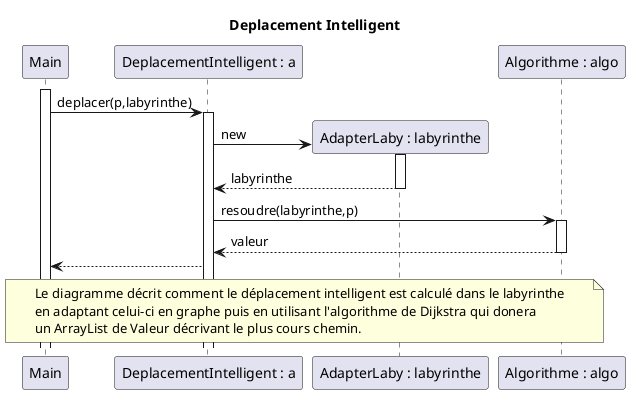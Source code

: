 @startuml
title : Deplacement Intelligent
participant Main
participant "DeplacementIntelligent : a" as DeplacementIntelligent
participant "AdapterLaby : labyrinthe" as AdapterLaby
participant "Algorithme : algo" as Algorithme
activate Main
Main -> DeplacementIntelligent : deplacer(p,labyrinthe)
activate DeplacementIntelligent
create AdapterLaby
DeplacementIntelligent -> AdapterLaby : new
activate AdapterLaby
AdapterLaby --> DeplacementIntelligent : labyrinthe
deactivate AdapterLaby
DeplacementIntelligent -> Algorithme : resoudre(labyrinthe,p)
activate Algorithme
Algorithme --> DeplacementIntelligent : valeur
deactivate Algorithme
DeplacementIntelligent --> Main
note across
Le diagramme décrit comment le déplacement intelligent est calculé dans le labyrinthe
en adaptant celui-ci en graphe puis en utilisant l'algorithme de Dijkstra qui donera
un ArrayList de Valeur décrivant le plus cours chemin.
end note
@enduml